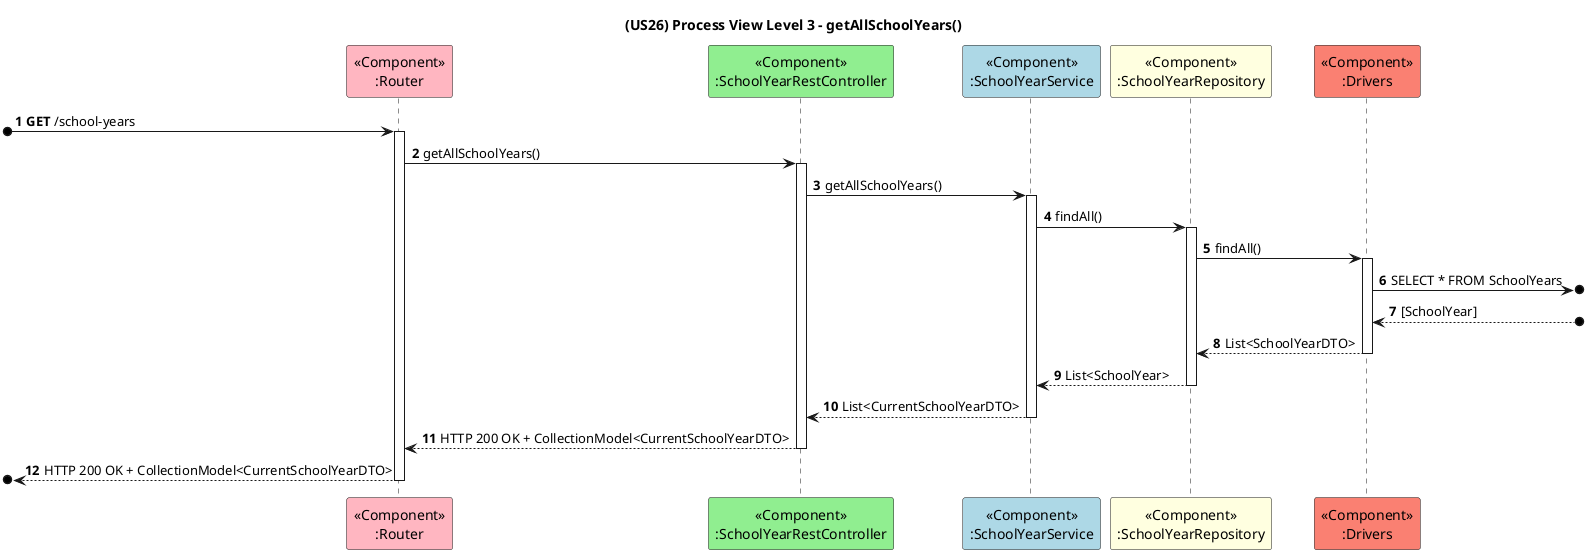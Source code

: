 @startuml
title (US26) Process View Level 3 - getAllSchoolYears()

autonumber

participant "<<Component>>\n:Router" as RT #lightpink
participant "<<Component>>\n:SchoolYearRestController" as C #lightgreen
participant "<<Component>>\n:SchoolYearService" as S #lightblue
participant "<<Component>>\n:SchoolYearRepository" as R #lightyellow
participant "<<Component>>\n:Drivers" as D #salmon

[o-> RT ++: **GET** /school-years
RT -> C ++: getAllSchoolYears()
C -> S ++: getAllSchoolYears()
S -> R ++: findAll()
R -> D ++: findAll()
D ->o] : SELECT * FROM SchoolYears
D <--o] : [SchoolYear]
D --> R --: List<SchoolYearDTO>
R --> S --: List<SchoolYear>
S --> C --: List<CurrentSchoolYearDTO>
C --> RT --: HTTP 200 OK + CollectionModel<CurrentSchoolYearDTO>
[o<-- RT --: HTTP 200 OK + CollectionModel<CurrentSchoolYearDTO>

@enduml

